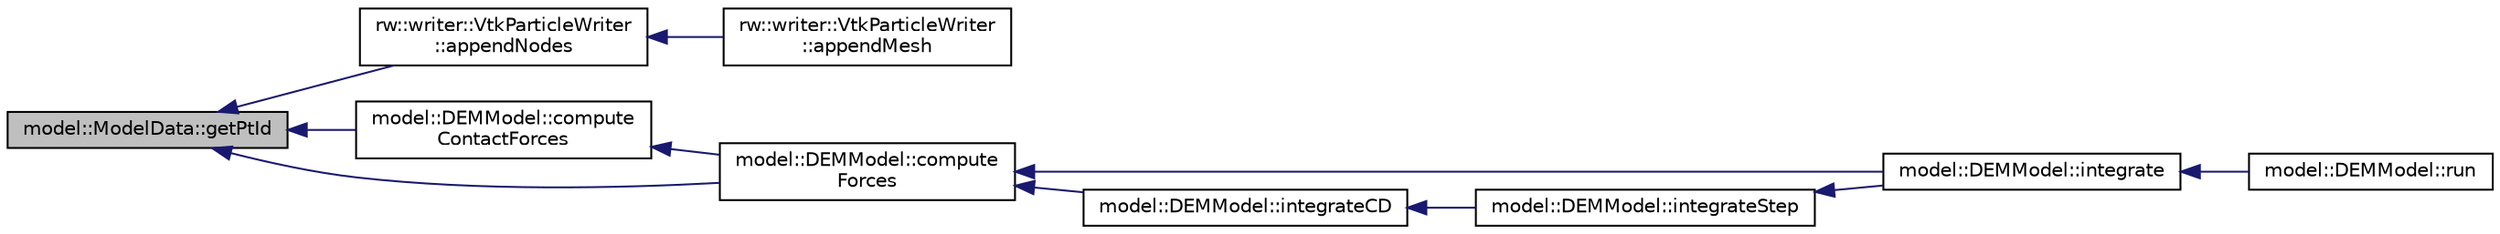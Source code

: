 digraph "model::ModelData::getPtId"
{
  edge [fontname="Helvetica",fontsize="10",labelfontname="Helvetica",labelfontsize="10"];
  node [fontname="Helvetica",fontsize="10",shape=record];
  rankdir="LR";
  Node57 [label="model::ModelData::getPtId",height=0.2,width=0.4,color="black", fillcolor="grey75", style="filled", fontcolor="black"];
  Node57 -> Node58 [dir="back",color="midnightblue",fontsize="10",style="solid",fontname="Helvetica"];
  Node58 [label="rw::writer::VtkParticleWriter\l::appendNodes",height=0.2,width=0.4,color="black", fillcolor="white", style="filled",URL="$classrw_1_1writer_1_1VtkParticleWriter.html#a2adbf982a587a4d4d91879c9521e0fd5",tooltip="Writes the nodes to the file. "];
  Node58 -> Node59 [dir="back",color="midnightblue",fontsize="10",style="solid",fontname="Helvetica"];
  Node59 [label="rw::writer::VtkParticleWriter\l::appendMesh",height=0.2,width=0.4,color="black", fillcolor="white", style="filled",URL="$classrw_1_1writer_1_1VtkParticleWriter.html#a95bd12411ec5cdc8b6594ff1774f4c3f",tooltip="Writes the nodes to the file. "];
  Node57 -> Node60 [dir="back",color="midnightblue",fontsize="10",style="solid",fontname="Helvetica"];
  Node60 [label="model::DEMModel::compute\lContactForces",height=0.2,width=0.4,color="black", fillcolor="white", style="filled",URL="$classmodel_1_1DEMModel.html#a5f63a024b52174fed79847ce0b0f473f",tooltip="Computes peridynamic forces and contact forces. "];
  Node60 -> Node61 [dir="back",color="midnightblue",fontsize="10",style="solid",fontname="Helvetica"];
  Node61 [label="model::DEMModel::compute\lForces",height=0.2,width=0.4,color="black", fillcolor="white", style="filled",URL="$classmodel_1_1DEMModel.html#aa6280fa8bb694b07e3d7867f618660ca",tooltip="Computes peridynamic forces and contact forces. "];
  Node61 -> Node62 [dir="back",color="midnightblue",fontsize="10",style="solid",fontname="Helvetica"];
  Node62 [label="model::DEMModel::integrate",height=0.2,width=0.4,color="black", fillcolor="white", style="filled",URL="$classmodel_1_1DEMModel.html#a209921f6ad32b4f193c25d7923c7e25c",tooltip="Perform time integration. "];
  Node62 -> Node63 [dir="back",color="midnightblue",fontsize="10",style="solid",fontname="Helvetica"];
  Node63 [label="model::DEMModel::run",height=0.2,width=0.4,color="black", fillcolor="white", style="filled",URL="$classmodel_1_1DEMModel.html#ae8eba7a12449983fa10d07e3b7374512",tooltip="Main driver to simulate. "];
  Node61 -> Node64 [dir="back",color="midnightblue",fontsize="10",style="solid",fontname="Helvetica"];
  Node64 [label="model::DEMModel::integrateCD",height=0.2,width=0.4,color="black", fillcolor="white", style="filled",URL="$classmodel_1_1DEMModel.html#abd7dd108a6c28579f46f4782e95d2ff6",tooltip="Perform time integration using central-difference scheme. "];
  Node64 -> Node65 [dir="back",color="midnightblue",fontsize="10",style="solid",fontname="Helvetica"];
  Node65 [label="model::DEMModel::integrateStep",height=0.2,width=0.4,color="black", fillcolor="white", style="filled",URL="$classmodel_1_1DEMModel.html#a482cc830bfc95a67f6c3c9e22999a115",tooltip="Performs one time step. "];
  Node65 -> Node62 [dir="back",color="midnightblue",fontsize="10",style="solid",fontname="Helvetica"];
  Node57 -> Node61 [dir="back",color="midnightblue",fontsize="10",style="solid",fontname="Helvetica"];
}
